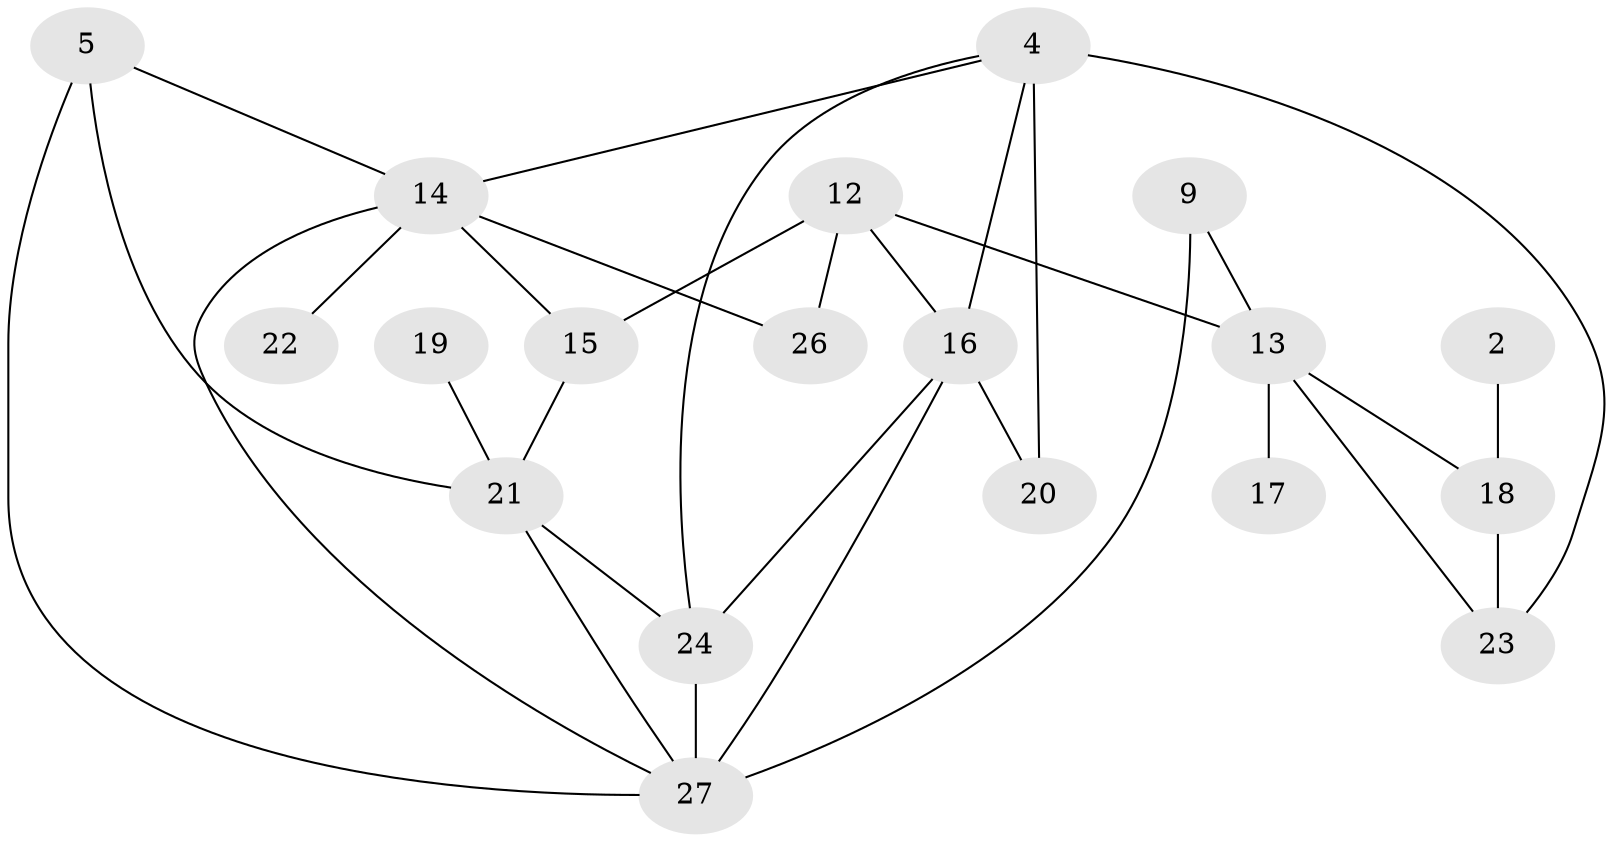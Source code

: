 // original degree distribution, {5: 0.09259259259259259, 0: 0.14814814814814814, 1: 0.07407407407407407, 3: 0.24074074074074073, 2: 0.35185185185185186, 4: 0.07407407407407407, 6: 0.018518518518518517}
// Generated by graph-tools (version 1.1) at 2025/00/03/09/25 03:00:49]
// undirected, 19 vertices, 31 edges
graph export_dot {
graph [start="1"]
  node [color=gray90,style=filled];
  2;
  4;
  5;
  9;
  12;
  13;
  14;
  15;
  16;
  17;
  18;
  19;
  20;
  21;
  22;
  23;
  24;
  26;
  27;
  2 -- 18 [weight=1.0];
  4 -- 14 [weight=1.0];
  4 -- 16 [weight=1.0];
  4 -- 20 [weight=2.0];
  4 -- 23 [weight=1.0];
  4 -- 24 [weight=1.0];
  5 -- 14 [weight=1.0];
  5 -- 21 [weight=1.0];
  5 -- 27 [weight=1.0];
  9 -- 13 [weight=1.0];
  9 -- 27 [weight=2.0];
  12 -- 13 [weight=1.0];
  12 -- 15 [weight=1.0];
  12 -- 16 [weight=1.0];
  12 -- 26 [weight=1.0];
  13 -- 17 [weight=2.0];
  13 -- 18 [weight=1.0];
  13 -- 23 [weight=1.0];
  14 -- 15 [weight=2.0];
  14 -- 22 [weight=2.0];
  14 -- 26 [weight=1.0];
  14 -- 27 [weight=1.0];
  15 -- 21 [weight=1.0];
  16 -- 20 [weight=1.0];
  16 -- 24 [weight=1.0];
  16 -- 27 [weight=1.0];
  18 -- 23 [weight=1.0];
  19 -- 21 [weight=2.0];
  21 -- 24 [weight=1.0];
  21 -- 27 [weight=1.0];
  24 -- 27 [weight=1.0];
}
